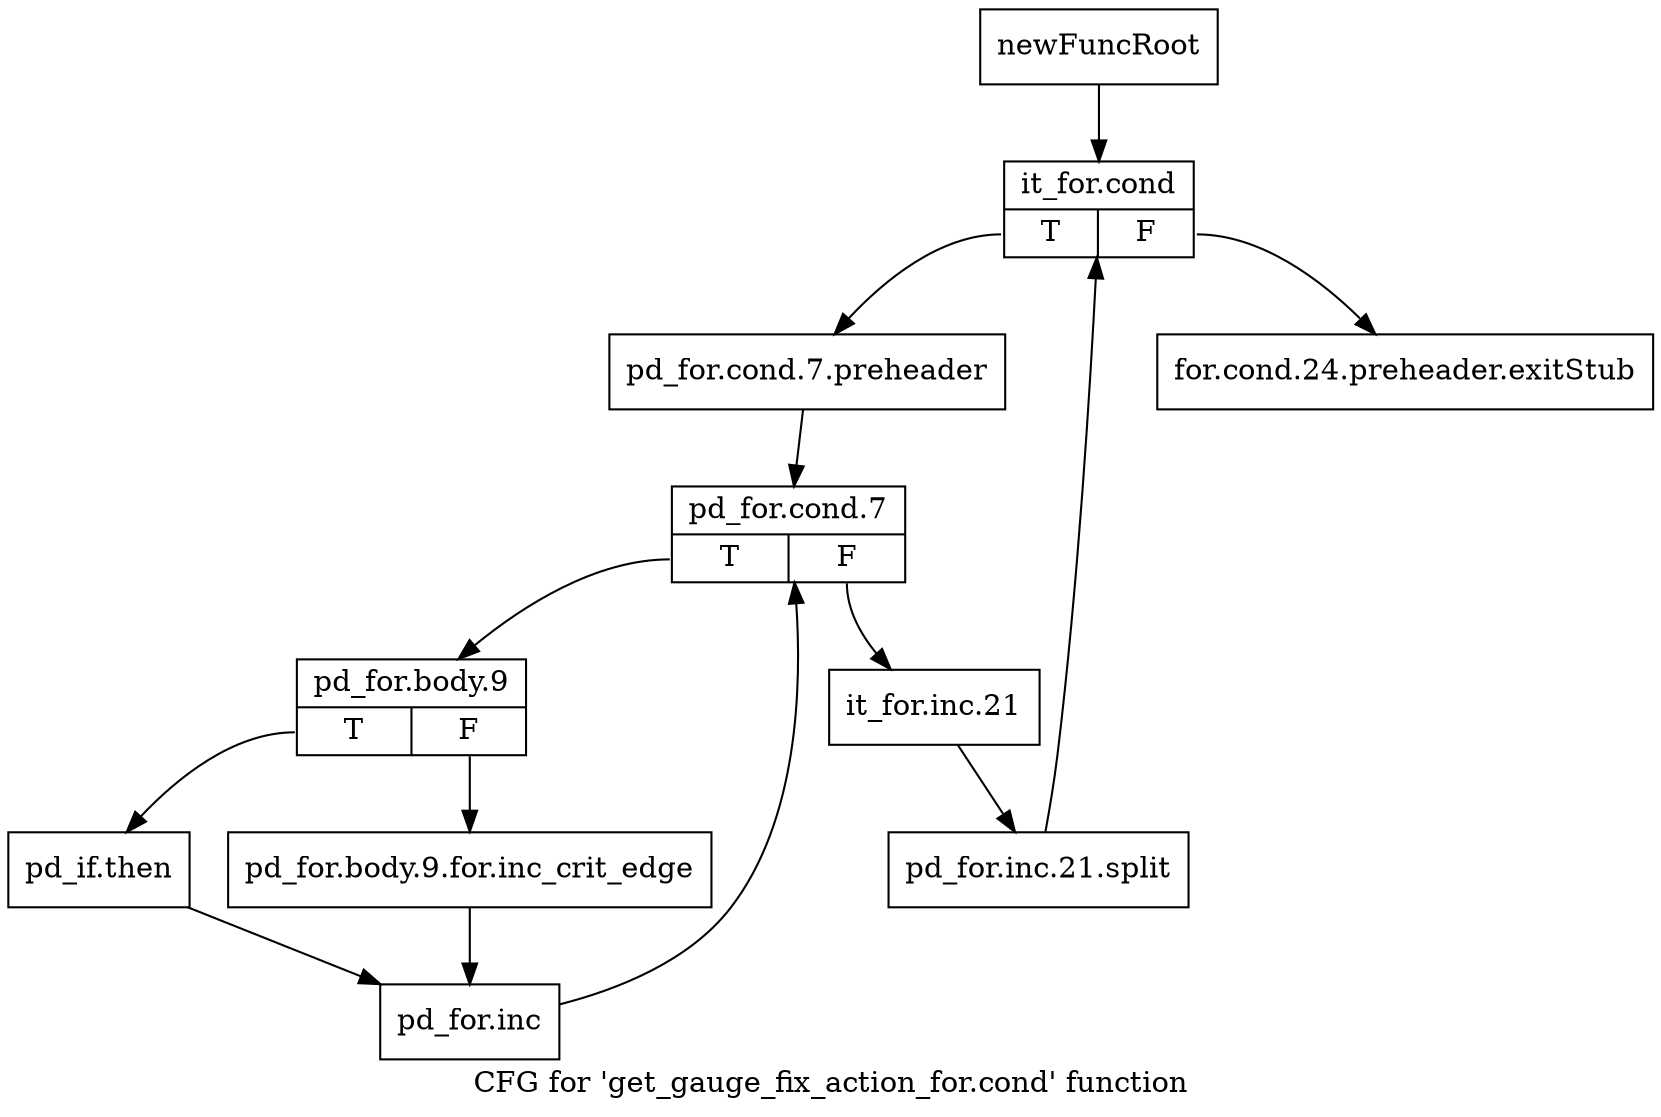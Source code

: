 digraph "CFG for 'get_gauge_fix_action_for.cond' function" {
	label="CFG for 'get_gauge_fix_action_for.cond' function";

	Node0x198c240 [shape=record,label="{newFuncRoot}"];
	Node0x198c240 -> Node0x198c2e0;
	Node0x198c290 [shape=record,label="{for.cond.24.preheader.exitStub}"];
	Node0x198c2e0 [shape=record,label="{it_for.cond|{<s0>T|<s1>F}}"];
	Node0x198c2e0:s0 -> Node0x198c330;
	Node0x198c2e0:s1 -> Node0x198c290;
	Node0x198c330 [shape=record,label="{pd_for.cond.7.preheader}"];
	Node0x198c330 -> Node0x198c380;
	Node0x198c380 [shape=record,label="{pd_for.cond.7|{<s0>T|<s1>F}}"];
	Node0x198c380:s0 -> Node0x198c420;
	Node0x198c380:s1 -> Node0x198c3d0;
	Node0x198c3d0 [shape=record,label="{it_for.inc.21}"];
	Node0x198c3d0 -> Node0x1bfdbe0;
	Node0x1bfdbe0 [shape=record,label="{pd_for.inc.21.split}"];
	Node0x1bfdbe0 -> Node0x198c2e0;
	Node0x198c420 [shape=record,label="{pd_for.body.9|{<s0>T|<s1>F}}"];
	Node0x198c420:s0 -> Node0x198c4c0;
	Node0x198c420:s1 -> Node0x198c470;
	Node0x198c470 [shape=record,label="{pd_for.body.9.for.inc_crit_edge}"];
	Node0x198c470 -> Node0x198c510;
	Node0x198c4c0 [shape=record,label="{pd_if.then}"];
	Node0x198c4c0 -> Node0x198c510;
	Node0x198c510 [shape=record,label="{pd_for.inc}"];
	Node0x198c510 -> Node0x198c380;
}
